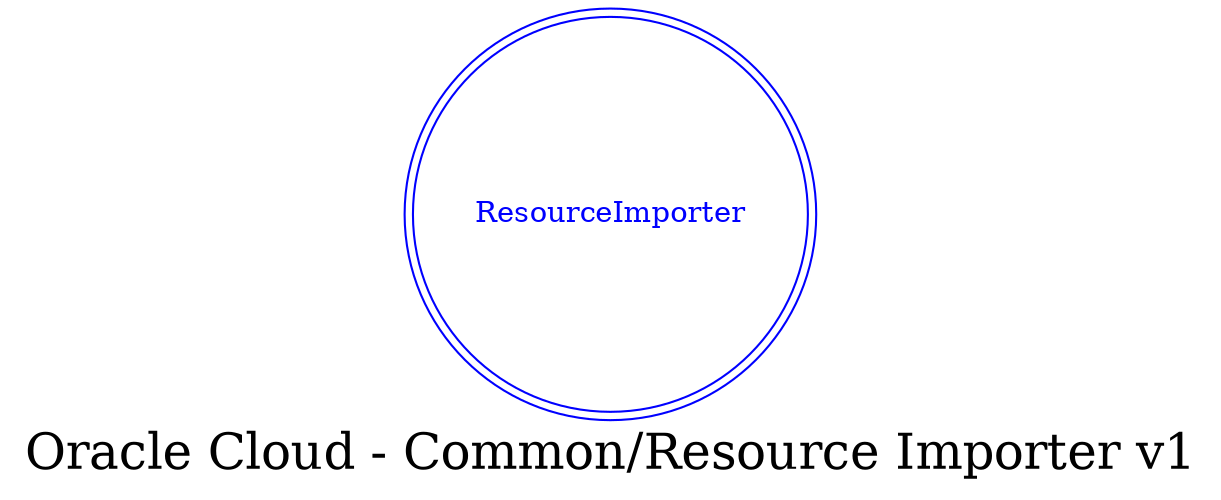 digraph LexiconGraph {
graph[label="Oracle Cloud - Common/Resource Importer v1", fontsize=24]
splines=true
"ResourceImporter" [color=blue, fontcolor=blue, shape=doublecircle]
}
